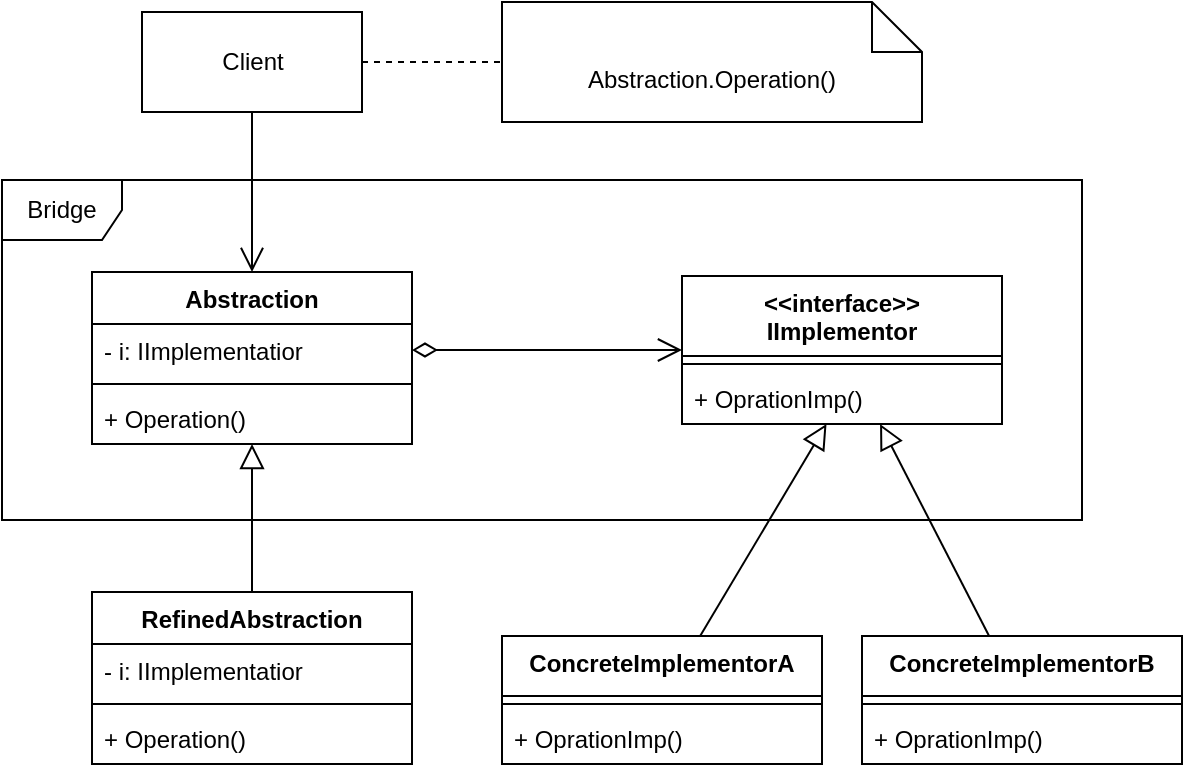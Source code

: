 <mxfile>
    <diagram id="9RWI4h1FLhjlYGrTcEec" name="Bridge">
        <mxGraphModel dx="1046" dy="771" grid="1" gridSize="10" guides="1" tooltips="1" connect="1" arrows="1" fold="1" page="1" pageScale="1" pageWidth="1100" pageHeight="850" math="0" shadow="0">
            <root>
                <mxCell id="0"/>
                <mxCell id="1" parent="0"/>
                <mxCell id="8" value="Abstraction" style="swimlane;fontStyle=1;align=center;verticalAlign=top;childLayout=stackLayout;horizontal=1;startSize=26;horizontalStack=0;resizeParent=1;resizeParentMax=0;resizeLast=0;collapsible=1;marginBottom=0;" vertex="1" parent="1">
                    <mxGeometry x="265" y="190" width="160" height="86" as="geometry"/>
                </mxCell>
                <mxCell id="9" value="- i: IImplementatior" style="text;strokeColor=none;fillColor=none;align=left;verticalAlign=top;spacingLeft=4;spacingRight=4;overflow=hidden;rotatable=0;points=[[0,0.5],[1,0.5]];portConstraint=eastwest;" vertex="1" parent="8">
                    <mxGeometry y="26" width="160" height="26" as="geometry"/>
                </mxCell>
                <mxCell id="10" value="" style="line;strokeWidth=1;fillColor=none;align=left;verticalAlign=middle;spacingTop=-1;spacingLeft=3;spacingRight=3;rotatable=0;labelPosition=right;points=[];portConstraint=eastwest;" vertex="1" parent="8">
                    <mxGeometry y="52" width="160" height="8" as="geometry"/>
                </mxCell>
                <mxCell id="11" value="+ Operation()" style="text;strokeColor=none;fillColor=none;align=left;verticalAlign=top;spacingLeft=4;spacingRight=4;overflow=hidden;rotatable=0;points=[[0,0.5],[1,0.5]];portConstraint=eastwest;" vertex="1" parent="8">
                    <mxGeometry y="60" width="160" height="26" as="geometry"/>
                </mxCell>
                <mxCell id="36" value="" style="edgeStyle=none;html=1;endSize=10;endArrow=open;endFill=0;" edge="1" parent="1" source="12" target="8">
                    <mxGeometry relative="1" as="geometry"/>
                </mxCell>
                <mxCell id="sI2mhVW4nW1oPVNvJe0z-38" value="" style="edgeStyle=none;html=1;startArrow=none;startFill=0;endArrow=none;endFill=0;startSize=10;endSize=10;dashed=1;" edge="1" parent="1" source="12" target="sI2mhVW4nW1oPVNvJe0z-37">
                    <mxGeometry relative="1" as="geometry"/>
                </mxCell>
                <mxCell id="12" value="Client" style="html=1;" vertex="1" parent="1">
                    <mxGeometry x="290" y="60" width="110" height="50" as="geometry"/>
                </mxCell>
                <mxCell id="17" value="&lt;&lt;interface&gt;&gt;&#10;IImplementor" style="swimlane;fontStyle=1;align=center;verticalAlign=top;childLayout=stackLayout;horizontal=1;startSize=40;horizontalStack=0;resizeParent=1;resizeParentMax=0;resizeLast=0;collapsible=1;marginBottom=0;" vertex="1" parent="1">
                    <mxGeometry x="560" y="192" width="160" height="74" as="geometry"/>
                </mxCell>
                <mxCell id="19" value="" style="line;strokeWidth=1;fillColor=none;align=left;verticalAlign=middle;spacingTop=-1;spacingLeft=3;spacingRight=3;rotatable=0;labelPosition=right;points=[];portConstraint=eastwest;" vertex="1" parent="17">
                    <mxGeometry y="40" width="160" height="8" as="geometry"/>
                </mxCell>
                <mxCell id="20" value="+ OprationImp()" style="text;strokeColor=none;fillColor=none;align=left;verticalAlign=top;spacingLeft=4;spacingRight=4;overflow=hidden;rotatable=0;points=[[0,0.5],[1,0.5]];portConstraint=eastwest;" vertex="1" parent="17">
                    <mxGeometry y="48" width="160" height="26" as="geometry"/>
                </mxCell>
                <mxCell id="32" value="" style="edgeStyle=none;html=1;endArrow=block;endFill=0;endSize=10;" edge="1" parent="1" source="21" target="20">
                    <mxGeometry relative="1" as="geometry"/>
                </mxCell>
                <mxCell id="21" value="ConcreteImplementorA" style="swimlane;fontStyle=1;align=center;verticalAlign=top;childLayout=stackLayout;horizontal=1;startSize=30;horizontalStack=0;resizeParent=1;resizeParentMax=0;resizeLast=0;collapsible=1;marginBottom=0;" vertex="1" parent="1">
                    <mxGeometry x="470" y="372" width="160" height="64" as="geometry"/>
                </mxCell>
                <mxCell id="22" value="" style="line;strokeWidth=1;fillColor=none;align=left;verticalAlign=middle;spacingTop=-1;spacingLeft=3;spacingRight=3;rotatable=0;labelPosition=right;points=[];portConstraint=eastwest;" vertex="1" parent="21">
                    <mxGeometry y="30" width="160" height="8" as="geometry"/>
                </mxCell>
                <mxCell id="23" value="+ OprationImp()" style="text;strokeColor=none;fillColor=none;align=left;verticalAlign=top;spacingLeft=4;spacingRight=4;overflow=hidden;rotatable=0;points=[[0,0.5],[1,0.5]];portConstraint=eastwest;" vertex="1" parent="21">
                    <mxGeometry y="38" width="160" height="26" as="geometry"/>
                </mxCell>
                <mxCell id="34" value="" style="edgeStyle=none;html=1;endArrow=block;endFill=0;endSize=10;" edge="1" parent="1" source="24" target="17">
                    <mxGeometry relative="1" as="geometry">
                        <mxPoint x="730" y="279" as="targetPoint"/>
                    </mxGeometry>
                </mxCell>
                <mxCell id="24" value="ConcreteImplementorB" style="swimlane;fontStyle=1;align=center;verticalAlign=top;childLayout=stackLayout;horizontal=1;startSize=30;horizontalStack=0;resizeParent=1;resizeParentMax=0;resizeLast=0;collapsible=1;marginBottom=0;" vertex="1" parent="1">
                    <mxGeometry x="650" y="372" width="160" height="64" as="geometry"/>
                </mxCell>
                <mxCell id="25" value="" style="line;strokeWidth=1;fillColor=none;align=left;verticalAlign=middle;spacingTop=-1;spacingLeft=3;spacingRight=3;rotatable=0;labelPosition=right;points=[];portConstraint=eastwest;" vertex="1" parent="24">
                    <mxGeometry y="30" width="160" height="8" as="geometry"/>
                </mxCell>
                <mxCell id="26" value="+ OprationImp()" style="text;strokeColor=none;fillColor=none;align=left;verticalAlign=top;spacingLeft=4;spacingRight=4;overflow=hidden;rotatable=0;points=[[0,0.5],[1,0.5]];portConstraint=eastwest;" vertex="1" parent="24">
                    <mxGeometry y="38" width="160" height="26" as="geometry"/>
                </mxCell>
                <mxCell id="31" value="" style="edgeStyle=none;html=1;endArrow=block;endFill=0;endSize=10;" edge="1" parent="1" source="27" target="8">
                    <mxGeometry relative="1" as="geometry"/>
                </mxCell>
                <mxCell id="27" value="RefinedAbstraction" style="swimlane;fontStyle=1;align=center;verticalAlign=top;childLayout=stackLayout;horizontal=1;startSize=26;horizontalStack=0;resizeParent=1;resizeParentMax=0;resizeLast=0;collapsible=1;marginBottom=0;" vertex="1" parent="1">
                    <mxGeometry x="265" y="350" width="160" height="86" as="geometry"/>
                </mxCell>
                <mxCell id="28" value="- i: IImplementatior" style="text;strokeColor=none;fillColor=none;align=left;verticalAlign=top;spacingLeft=4;spacingRight=4;overflow=hidden;rotatable=0;points=[[0,0.5],[1,0.5]];portConstraint=eastwest;" vertex="1" parent="27">
                    <mxGeometry y="26" width="160" height="26" as="geometry"/>
                </mxCell>
                <mxCell id="29" value="" style="line;strokeWidth=1;fillColor=none;align=left;verticalAlign=middle;spacingTop=-1;spacingLeft=3;spacingRight=3;rotatable=0;labelPosition=right;points=[];portConstraint=eastwest;" vertex="1" parent="27">
                    <mxGeometry y="52" width="160" height="8" as="geometry"/>
                </mxCell>
                <mxCell id="30" value="+ Operation()" style="text;strokeColor=none;fillColor=none;align=left;verticalAlign=top;spacingLeft=4;spacingRight=4;overflow=hidden;rotatable=0;points=[[0,0.5],[1,0.5]];portConstraint=eastwest;" vertex="1" parent="27">
                    <mxGeometry y="60" width="160" height="26" as="geometry"/>
                </mxCell>
                <mxCell id="37" value="Bridge" style="shape=umlFrame;whiteSpace=wrap;html=1;" vertex="1" parent="1">
                    <mxGeometry x="220" y="144" width="540" height="170" as="geometry"/>
                </mxCell>
                <mxCell id="35" value="" style="edgeStyle=none;html=1;startArrow=diamondThin;startFill=0;endSize=10;startSize=10;endArrow=open;endFill=0;" edge="1" parent="1" source="9" target="17">
                    <mxGeometry relative="1" as="geometry"/>
                </mxCell>
                <mxCell id="sI2mhVW4nW1oPVNvJe0z-37" value="Abstraction.Operation()" style="shape=note2;boundedLbl=1;whiteSpace=wrap;html=1;size=25;verticalAlign=top;align=center;" vertex="1" parent="1">
                    <mxGeometry x="470" y="55" width="210" height="60" as="geometry"/>
                </mxCell>
            </root>
        </mxGraphModel>
    </diagram>
    <diagram id="O5wPLWnIDLVSV-E3StXJ" name="Example">
        <mxGraphModel dx="1046" dy="771" grid="1" gridSize="10" guides="1" tooltips="1" connect="1" arrows="1" fold="1" page="1" pageScale="1" pageWidth="1100" pageHeight="850" math="0" shadow="0">
            <root>
                <mxCell id="JTXvpmrMpeTy_cU2zbtB-0"/>
                <mxCell id="JTXvpmrMpeTy_cU2zbtB-1" parent="JTXvpmrMpeTy_cU2zbtB-0"/>
                <mxCell id="klo6eO9m8m-vxKqaLJtY-23" value="Bridge" style="shape=umlFrame;whiteSpace=wrap;html=1;" vertex="1" parent="JTXvpmrMpeTy_cU2zbtB-1">
                    <mxGeometry x="240" y="359" width="540" height="170" as="geometry"/>
                </mxCell>
                <mxCell id="klo6eO9m8m-vxKqaLJtY-0" value="IAbstractionComputer" style="swimlane;fontStyle=1;align=center;verticalAlign=top;childLayout=stackLayout;horizontal=1;startSize=26;horizontalStack=0;resizeParent=1;resizeParentMax=0;resizeLast=0;collapsible=1;marginBottom=0;" vertex="1" parent="JTXvpmrMpeTy_cU2zbtB-1">
                    <mxGeometry x="267.5" y="407" width="195" height="100" as="geometry"/>
                </mxCell>
                <mxCell id="klo6eO9m8m-vxKqaLJtY-1" value="- printer: IImplementorPrinter" style="text;strokeColor=none;fillColor=none;align=left;verticalAlign=top;spacingLeft=4;spacingRight=4;overflow=hidden;rotatable=0;points=[[0,0.5],[1,0.5]];portConstraint=eastwest;" vertex="1" parent="klo6eO9m8m-vxKqaLJtY-0">
                    <mxGeometry y="26" width="195" height="26" as="geometry"/>
                </mxCell>
                <mxCell id="klo6eO9m8m-vxKqaLJtY-2" value="" style="line;strokeWidth=1;fillColor=none;align=left;verticalAlign=middle;spacingTop=-1;spacingLeft=3;spacingRight=3;rotatable=0;labelPosition=right;points=[];portConstraint=eastwest;" vertex="1" parent="klo6eO9m8m-vxKqaLJtY-0">
                    <mxGeometry y="52" width="195" height="8" as="geometry"/>
                </mxCell>
                <mxCell id="klo6eO9m8m-vxKqaLJtY-3" value="+ SetPrinter(IImplementorPrinter)&#10;+ Print()" style="text;strokeColor=none;fillColor=none;align=left;verticalAlign=top;spacingLeft=4;spacingRight=4;overflow=hidden;rotatable=0;points=[[0,0.5],[1,0.5]];portConstraint=eastwest;" vertex="1" parent="klo6eO9m8m-vxKqaLJtY-0">
                    <mxGeometry y="60" width="195" height="40" as="geometry"/>
                </mxCell>
                <mxCell id="klo6eO9m8m-vxKqaLJtY-4" value="" style="edgeStyle=none;html=1;endSize=10;endArrow=open;endFill=0;" edge="1" parent="JTXvpmrMpeTy_cU2zbtB-1" source="klo6eO9m8m-vxKqaLJtY-6" target="klo6eO9m8m-vxKqaLJtY-0">
                    <mxGeometry relative="1" as="geometry"/>
                </mxCell>
                <mxCell id="klo6eO9m8m-vxKqaLJtY-5" value="" style="edgeStyle=none;html=1;startArrow=none;startFill=0;endArrow=none;endFill=0;startSize=10;endSize=10;dashed=1;" edge="1" parent="JTXvpmrMpeTy_cU2zbtB-1" source="klo6eO9m8m-vxKqaLJtY-6" target="klo6eO9m8m-vxKqaLJtY-25">
                    <mxGeometry relative="1" as="geometry"/>
                </mxCell>
                <mxCell id="klo6eO9m8m-vxKqaLJtY-6" value="Client" style="html=1;" vertex="1" parent="JTXvpmrMpeTy_cU2zbtB-1">
                    <mxGeometry x="310" y="275" width="110" height="50" as="geometry"/>
                </mxCell>
                <mxCell id="klo6eO9m8m-vxKqaLJtY-7" value="&lt;&lt;interface&gt;&gt;&#10;IImplementorPrinter" style="swimlane;fontStyle=1;align=center;verticalAlign=top;childLayout=stackLayout;horizontal=1;startSize=40;horizontalStack=0;resizeParent=1;resizeParentMax=0;resizeLast=0;collapsible=1;marginBottom=0;" vertex="1" parent="JTXvpmrMpeTy_cU2zbtB-1">
                    <mxGeometry x="580" y="409" width="160" height="74" as="geometry"/>
                </mxCell>
                <mxCell id="klo6eO9m8m-vxKqaLJtY-8" value="" style="line;strokeWidth=1;fillColor=none;align=left;verticalAlign=middle;spacingTop=-1;spacingLeft=3;spacingRight=3;rotatable=0;labelPosition=right;points=[];portConstraint=eastwest;" vertex="1" parent="klo6eO9m8m-vxKqaLJtY-7">
                    <mxGeometry y="40" width="160" height="8" as="geometry"/>
                </mxCell>
                <mxCell id="klo6eO9m8m-vxKqaLJtY-9" value="+ PrintFile()" style="text;strokeColor=none;fillColor=none;align=left;verticalAlign=top;spacingLeft=4;spacingRight=4;overflow=hidden;rotatable=0;points=[[0,0.5],[1,0.5]];portConstraint=eastwest;" vertex="1" parent="klo6eO9m8m-vxKqaLJtY-7">
                    <mxGeometry y="48" width="160" height="26" as="geometry"/>
                </mxCell>
                <mxCell id="klo6eO9m8m-vxKqaLJtY-10" value="" style="edgeStyle=none;html=1;endArrow=block;endFill=0;endSize=10;" edge="1" parent="JTXvpmrMpeTy_cU2zbtB-1" source="klo6eO9m8m-vxKqaLJtY-11" target="klo6eO9m8m-vxKqaLJtY-9">
                    <mxGeometry relative="1" as="geometry"/>
                </mxCell>
                <mxCell id="klo6eO9m8m-vxKqaLJtY-11" value="ConcreteImplementorHP" style="swimlane;fontStyle=1;align=center;verticalAlign=top;childLayout=stackLayout;horizontal=1;startSize=30;horizontalStack=0;resizeParent=1;resizeParentMax=0;resizeLast=0;collapsible=1;marginBottom=0;" vertex="1" parent="JTXvpmrMpeTy_cU2zbtB-1">
                    <mxGeometry x="490" y="587" width="160" height="38" as="geometry"/>
                </mxCell>
                <mxCell id="klo6eO9m8m-vxKqaLJtY-12" value="" style="line;strokeWidth=1;fillColor=none;align=left;verticalAlign=middle;spacingTop=-1;spacingLeft=3;spacingRight=3;rotatable=0;labelPosition=right;points=[];portConstraint=eastwest;" vertex="1" parent="klo6eO9m8m-vxKqaLJtY-11">
                    <mxGeometry y="30" width="160" height="8" as="geometry"/>
                </mxCell>
                <mxCell id="klo6eO9m8m-vxKqaLJtY-14" value="" style="edgeStyle=none;html=1;endArrow=block;endFill=0;endSize=10;" edge="1" parent="JTXvpmrMpeTy_cU2zbtB-1" source="klo6eO9m8m-vxKqaLJtY-15" target="klo6eO9m8m-vxKqaLJtY-7">
                    <mxGeometry relative="1" as="geometry">
                        <mxPoint x="750" y="494" as="targetPoint"/>
                    </mxGeometry>
                </mxCell>
                <mxCell id="klo6eO9m8m-vxKqaLJtY-15" value="ConcreteImplementorEPSON" style="swimlane;fontStyle=1;align=center;verticalAlign=top;childLayout=stackLayout;horizontal=1;startSize=30;horizontalStack=0;resizeParent=1;resizeParentMax=0;resizeLast=0;collapsible=1;marginBottom=0;" vertex="1" parent="JTXvpmrMpeTy_cU2zbtB-1">
                    <mxGeometry x="670" y="587" width="190" height="38" as="geometry"/>
                </mxCell>
                <mxCell id="klo6eO9m8m-vxKqaLJtY-16" value="" style="line;strokeWidth=1;fillColor=none;align=left;verticalAlign=middle;spacingTop=-1;spacingLeft=3;spacingRight=3;rotatable=0;labelPosition=right;points=[];portConstraint=eastwest;" vertex="1" parent="klo6eO9m8m-vxKqaLJtY-15">
                    <mxGeometry y="30" width="190" height="8" as="geometry"/>
                </mxCell>
                <mxCell id="klo6eO9m8m-vxKqaLJtY-18" value="" style="edgeStyle=none;html=1;endArrow=block;endFill=0;endSize=10;" edge="1" parent="JTXvpmrMpeTy_cU2zbtB-1" source="klo6eO9m8m-vxKqaLJtY-19" target="klo6eO9m8m-vxKqaLJtY-0">
                    <mxGeometry relative="1" as="geometry"/>
                </mxCell>
                <mxCell id="klo6eO9m8m-vxKqaLJtY-19" value="RefinedAbstractionMac" style="swimlane;fontStyle=1;align=center;verticalAlign=top;childLayout=stackLayout;horizontal=1;startSize=26;horizontalStack=0;resizeParent=1;resizeParentMax=0;resizeLast=0;collapsible=1;marginBottom=0;" vertex="1" parent="JTXvpmrMpeTy_cU2zbtB-1">
                    <mxGeometry x="40" y="540" width="160" height="34" as="geometry"/>
                </mxCell>
                <mxCell id="klo6eO9m8m-vxKqaLJtY-21" value="" style="line;strokeWidth=1;fillColor=none;align=left;verticalAlign=middle;spacingTop=-1;spacingLeft=3;spacingRight=3;rotatable=0;labelPosition=right;points=[];portConstraint=eastwest;" vertex="1" parent="klo6eO9m8m-vxKqaLJtY-19">
                    <mxGeometry y="26" width="160" height="8" as="geometry"/>
                </mxCell>
                <mxCell id="klo6eO9m8m-vxKqaLJtY-24" value="" style="edgeStyle=none;html=1;startArrow=diamondThin;startFill=0;endSize=10;startSize=10;endArrow=open;endFill=0;" edge="1" parent="JTXvpmrMpeTy_cU2zbtB-1" source="klo6eO9m8m-vxKqaLJtY-1" target="klo6eO9m8m-vxKqaLJtY-7">
                    <mxGeometry relative="1" as="geometry"/>
                </mxCell>
                <mxCell id="klo6eO9m8m-vxKqaLJtY-25" value="IAbstractionConputer.Print()" style="shape=note2;boundedLbl=1;whiteSpace=wrap;html=1;size=25;verticalAlign=top;align=center;" vertex="1" parent="JTXvpmrMpeTy_cU2zbtB-1">
                    <mxGeometry x="490" y="270" width="210" height="60" as="geometry"/>
                </mxCell>
                <mxCell id="klo6eO9m8m-vxKqaLJtY-60" value="" style="edgeStyle=none;html=1;startArrow=none;startFill=0;endArrow=block;endFill=0;startSize=10;endSize=10;" edge="1" parent="JTXvpmrMpeTy_cU2zbtB-1" source="klo6eO9m8m-vxKqaLJtY-58" target="klo6eO9m8m-vxKqaLJtY-3">
                    <mxGeometry relative="1" as="geometry"/>
                </mxCell>
                <mxCell id="klo6eO9m8m-vxKqaLJtY-58" value="RefinedAbstractionWindows" style="swimlane;fontStyle=1;align=center;verticalAlign=top;childLayout=stackLayout;horizontal=1;startSize=26;horizontalStack=0;resizeParent=1;resizeParentMax=0;resizeLast=0;collapsible=1;marginBottom=0;" vertex="1" parent="JTXvpmrMpeTy_cU2zbtB-1">
                    <mxGeometry x="97.5" y="617" width="170" height="34" as="geometry"/>
                </mxCell>
                <mxCell id="klo6eO9m8m-vxKqaLJtY-59" value="" style="line;strokeWidth=1;fillColor=none;align=left;verticalAlign=middle;spacingTop=-1;spacingLeft=3;spacingRight=3;rotatable=0;labelPosition=right;points=[];portConstraint=eastwest;" vertex="1" parent="klo6eO9m8m-vxKqaLJtY-58">
                    <mxGeometry y="26" width="170" height="8" as="geometry"/>
                </mxCell>
                <mxCell id="klo6eO9m8m-vxKqaLJtY-63" value="" style="edgeStyle=none;jumpSize=9;html=1;startArrow=none;startFill=0;endArrow=block;endFill=0;startSize=10;endSize=10;" edge="1" parent="JTXvpmrMpeTy_cU2zbtB-1" source="klo6eO9m8m-vxKqaLJtY-61" target="klo6eO9m8m-vxKqaLJtY-3">
                    <mxGeometry relative="1" as="geometry"/>
                </mxCell>
                <mxCell id="klo6eO9m8m-vxKqaLJtY-61" value="RefinedAbstractionLinux" style="swimlane;fontStyle=1;align=center;verticalAlign=top;childLayout=stackLayout;horizontal=1;startSize=26;horizontalStack=0;resizeParent=1;resizeParentMax=0;resizeLast=0;collapsible=1;marginBottom=0;" vertex="1" parent="JTXvpmrMpeTy_cU2zbtB-1">
                    <mxGeometry x="280" y="617" width="160" height="34" as="geometry"/>
                </mxCell>
                <mxCell id="klo6eO9m8m-vxKqaLJtY-62" value="" style="line;strokeWidth=1;fillColor=none;align=left;verticalAlign=middle;spacingTop=-1;spacingLeft=3;spacingRight=3;rotatable=0;labelPosition=right;points=[];portConstraint=eastwest;" vertex="1" parent="klo6eO9m8m-vxKqaLJtY-61">
                    <mxGeometry y="26" width="160" height="8" as="geometry"/>
                </mxCell>
                <mxCell id="klo6eO9m8m-vxKqaLJtY-66" value="" style="edgeStyle=none;jumpSize=9;html=1;startArrow=none;startFill=0;endArrow=block;endFill=0;startSize=10;endSize=10;" edge="1" parent="JTXvpmrMpeTy_cU2zbtB-1" source="klo6eO9m8m-vxKqaLJtY-64" target="klo6eO9m8m-vxKqaLJtY-7">
                    <mxGeometry relative="1" as="geometry"/>
                </mxCell>
                <mxCell id="klo6eO9m8m-vxKqaLJtY-64" value="ConcreteImplementorCanon" style="swimlane;fontStyle=1;align=center;verticalAlign=top;childLayout=stackLayout;horizontal=1;startSize=30;horizontalStack=0;resizeParent=1;resizeParentMax=0;resizeLast=0;collapsible=1;marginBottom=0;" vertex="1" parent="JTXvpmrMpeTy_cU2zbtB-1">
                    <mxGeometry x="810" y="427" width="190" height="38" as="geometry"/>
                </mxCell>
                <mxCell id="klo6eO9m8m-vxKqaLJtY-65" value="" style="line;strokeWidth=1;fillColor=none;align=left;verticalAlign=middle;spacingTop=-1;spacingLeft=3;spacingRight=3;rotatable=0;labelPosition=right;points=[];portConstraint=eastwest;" vertex="1" parent="klo6eO9m8m-vxKqaLJtY-64">
                    <mxGeometry y="30" width="190" height="8" as="geometry"/>
                </mxCell>
            </root>
        </mxGraphModel>
    </diagram>
</mxfile>
